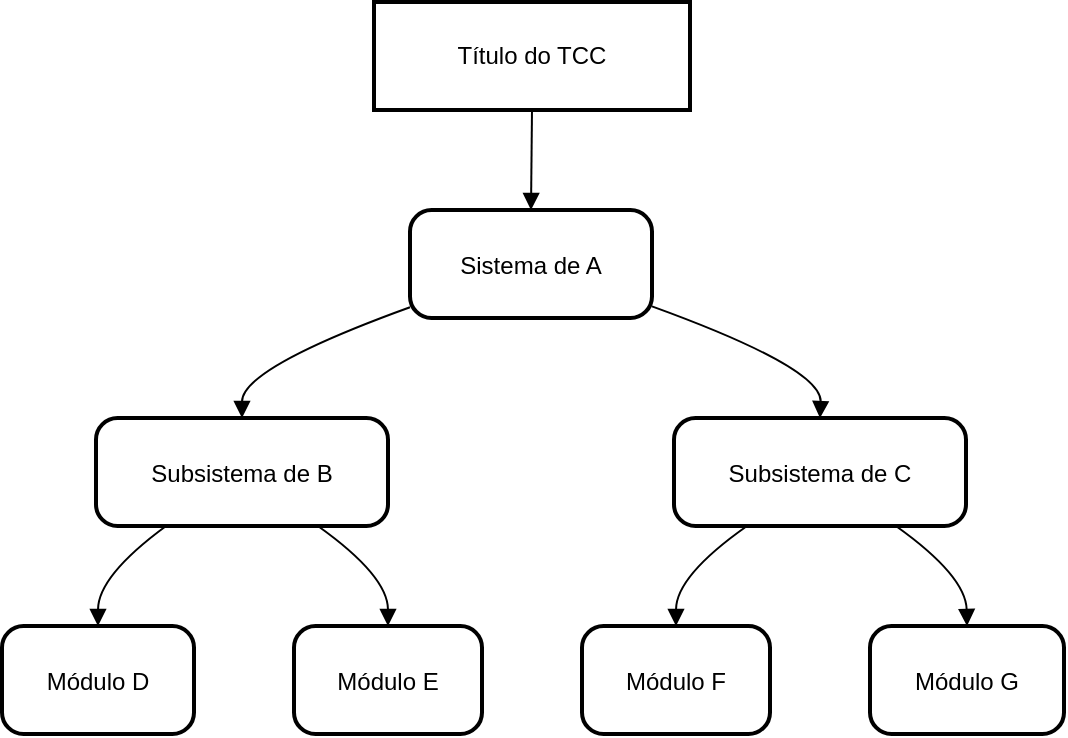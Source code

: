 <mxfile version="26.0.14">
  <diagram name="Página-1" id="IMhqWT1yQ3cglcM4sHj7">
    <mxGraphModel>
      <root>
        <mxCell id="0" />
        <mxCell id="1" parent="0" />
        <mxCell id="2" value="Título do TCC" style="whiteSpace=wrap;strokeWidth=2;" vertex="1" parent="1">
          <mxGeometry x="194" y="8" width="158" height="54" as="geometry" />
        </mxCell>
        <mxCell id="3" value="Sistema de A" style="rounded=1;arcSize=20;strokeWidth=2" vertex="1" parent="1">
          <mxGeometry x="212" y="112" width="121" height="54" as="geometry" />
        </mxCell>
        <mxCell id="4" value="Subsistema de B" style="rounded=1;arcSize=20;strokeWidth=2" vertex="1" parent="1">
          <mxGeometry x="55" y="216" width="146" height="54" as="geometry" />
        </mxCell>
        <mxCell id="5" value="Subsistema de C" style="rounded=1;arcSize=20;strokeWidth=2" vertex="1" parent="1">
          <mxGeometry x="344" y="216" width="146" height="54" as="geometry" />
        </mxCell>
        <mxCell id="6" value="Módulo D" style="rounded=1;arcSize=20;strokeWidth=2" vertex="1" parent="1">
          <mxGeometry x="8" y="320" width="96" height="54" as="geometry" />
        </mxCell>
        <mxCell id="7" value="Módulo E" style="rounded=1;arcSize=20;strokeWidth=2" vertex="1" parent="1">
          <mxGeometry x="154" y="320" width="94" height="54" as="geometry" />
        </mxCell>
        <mxCell id="8" value="Módulo F" style="rounded=1;arcSize=20;strokeWidth=2" vertex="1" parent="1">
          <mxGeometry x="298" y="320" width="94" height="54" as="geometry" />
        </mxCell>
        <mxCell id="9" value="Módulo G" style="rounded=1;arcSize=20;strokeWidth=2" vertex="1" parent="1">
          <mxGeometry x="442" y="320" width="97" height="54" as="geometry" />
        </mxCell>
        <mxCell id="10" value="" style="curved=1;startArrow=none;endArrow=block;exitX=0.5;exitY=1;entryX=0.5;entryY=0;" edge="1" parent="1" source="2" target="3">
          <mxGeometry relative="1" as="geometry">
            <Array as="points" />
          </mxGeometry>
        </mxCell>
        <mxCell id="11" value="" style="curved=1;startArrow=none;endArrow=block;exitX=0;exitY=0.9;entryX=0.5;entryY=0;" edge="1" parent="1" source="3" target="4">
          <mxGeometry relative="1" as="geometry">
            <Array as="points">
              <mxPoint x="128" y="191" />
            </Array>
          </mxGeometry>
        </mxCell>
        <mxCell id="12" value="" style="curved=1;startArrow=none;endArrow=block;exitX=1.01;exitY=0.9;entryX=0.5;entryY=0;" edge="1" parent="1" source="3" target="5">
          <mxGeometry relative="1" as="geometry">
            <Array as="points">
              <mxPoint x="418" y="191" />
            </Array>
          </mxGeometry>
        </mxCell>
        <mxCell id="13" value="" style="curved=1;startArrow=none;endArrow=block;exitX=0.24;exitY=1;entryX=0.5;entryY=0;" edge="1" parent="1" source="4" target="6">
          <mxGeometry relative="1" as="geometry">
            <Array as="points">
              <mxPoint x="56" y="295" />
            </Array>
          </mxGeometry>
        </mxCell>
        <mxCell id="14" value="" style="curved=1;startArrow=none;endArrow=block;exitX=0.76;exitY=1;entryX=0.5;entryY=0;" edge="1" parent="1" source="4" target="7">
          <mxGeometry relative="1" as="geometry">
            <Array as="points">
              <mxPoint x="201" y="295" />
            </Array>
          </mxGeometry>
        </mxCell>
        <mxCell id="15" value="" style="curved=1;startArrow=none;endArrow=block;exitX=0.25;exitY=1;entryX=0.5;entryY=0;" edge="1" parent="1" source="5" target="8">
          <mxGeometry relative="1" as="geometry">
            <Array as="points">
              <mxPoint x="345" y="295" />
            </Array>
          </mxGeometry>
        </mxCell>
        <mxCell id="16" value="" style="curved=1;startArrow=none;endArrow=block;exitX=0.76;exitY=1;entryX=0.5;entryY=0;" edge="1" parent="1" source="5" target="9">
          <mxGeometry relative="1" as="geometry">
            <Array as="points">
              <mxPoint x="490" y="295" />
            </Array>
          </mxGeometry>
        </mxCell>
      </root>
    </mxGraphModel>
  </diagram>
</mxfile>
